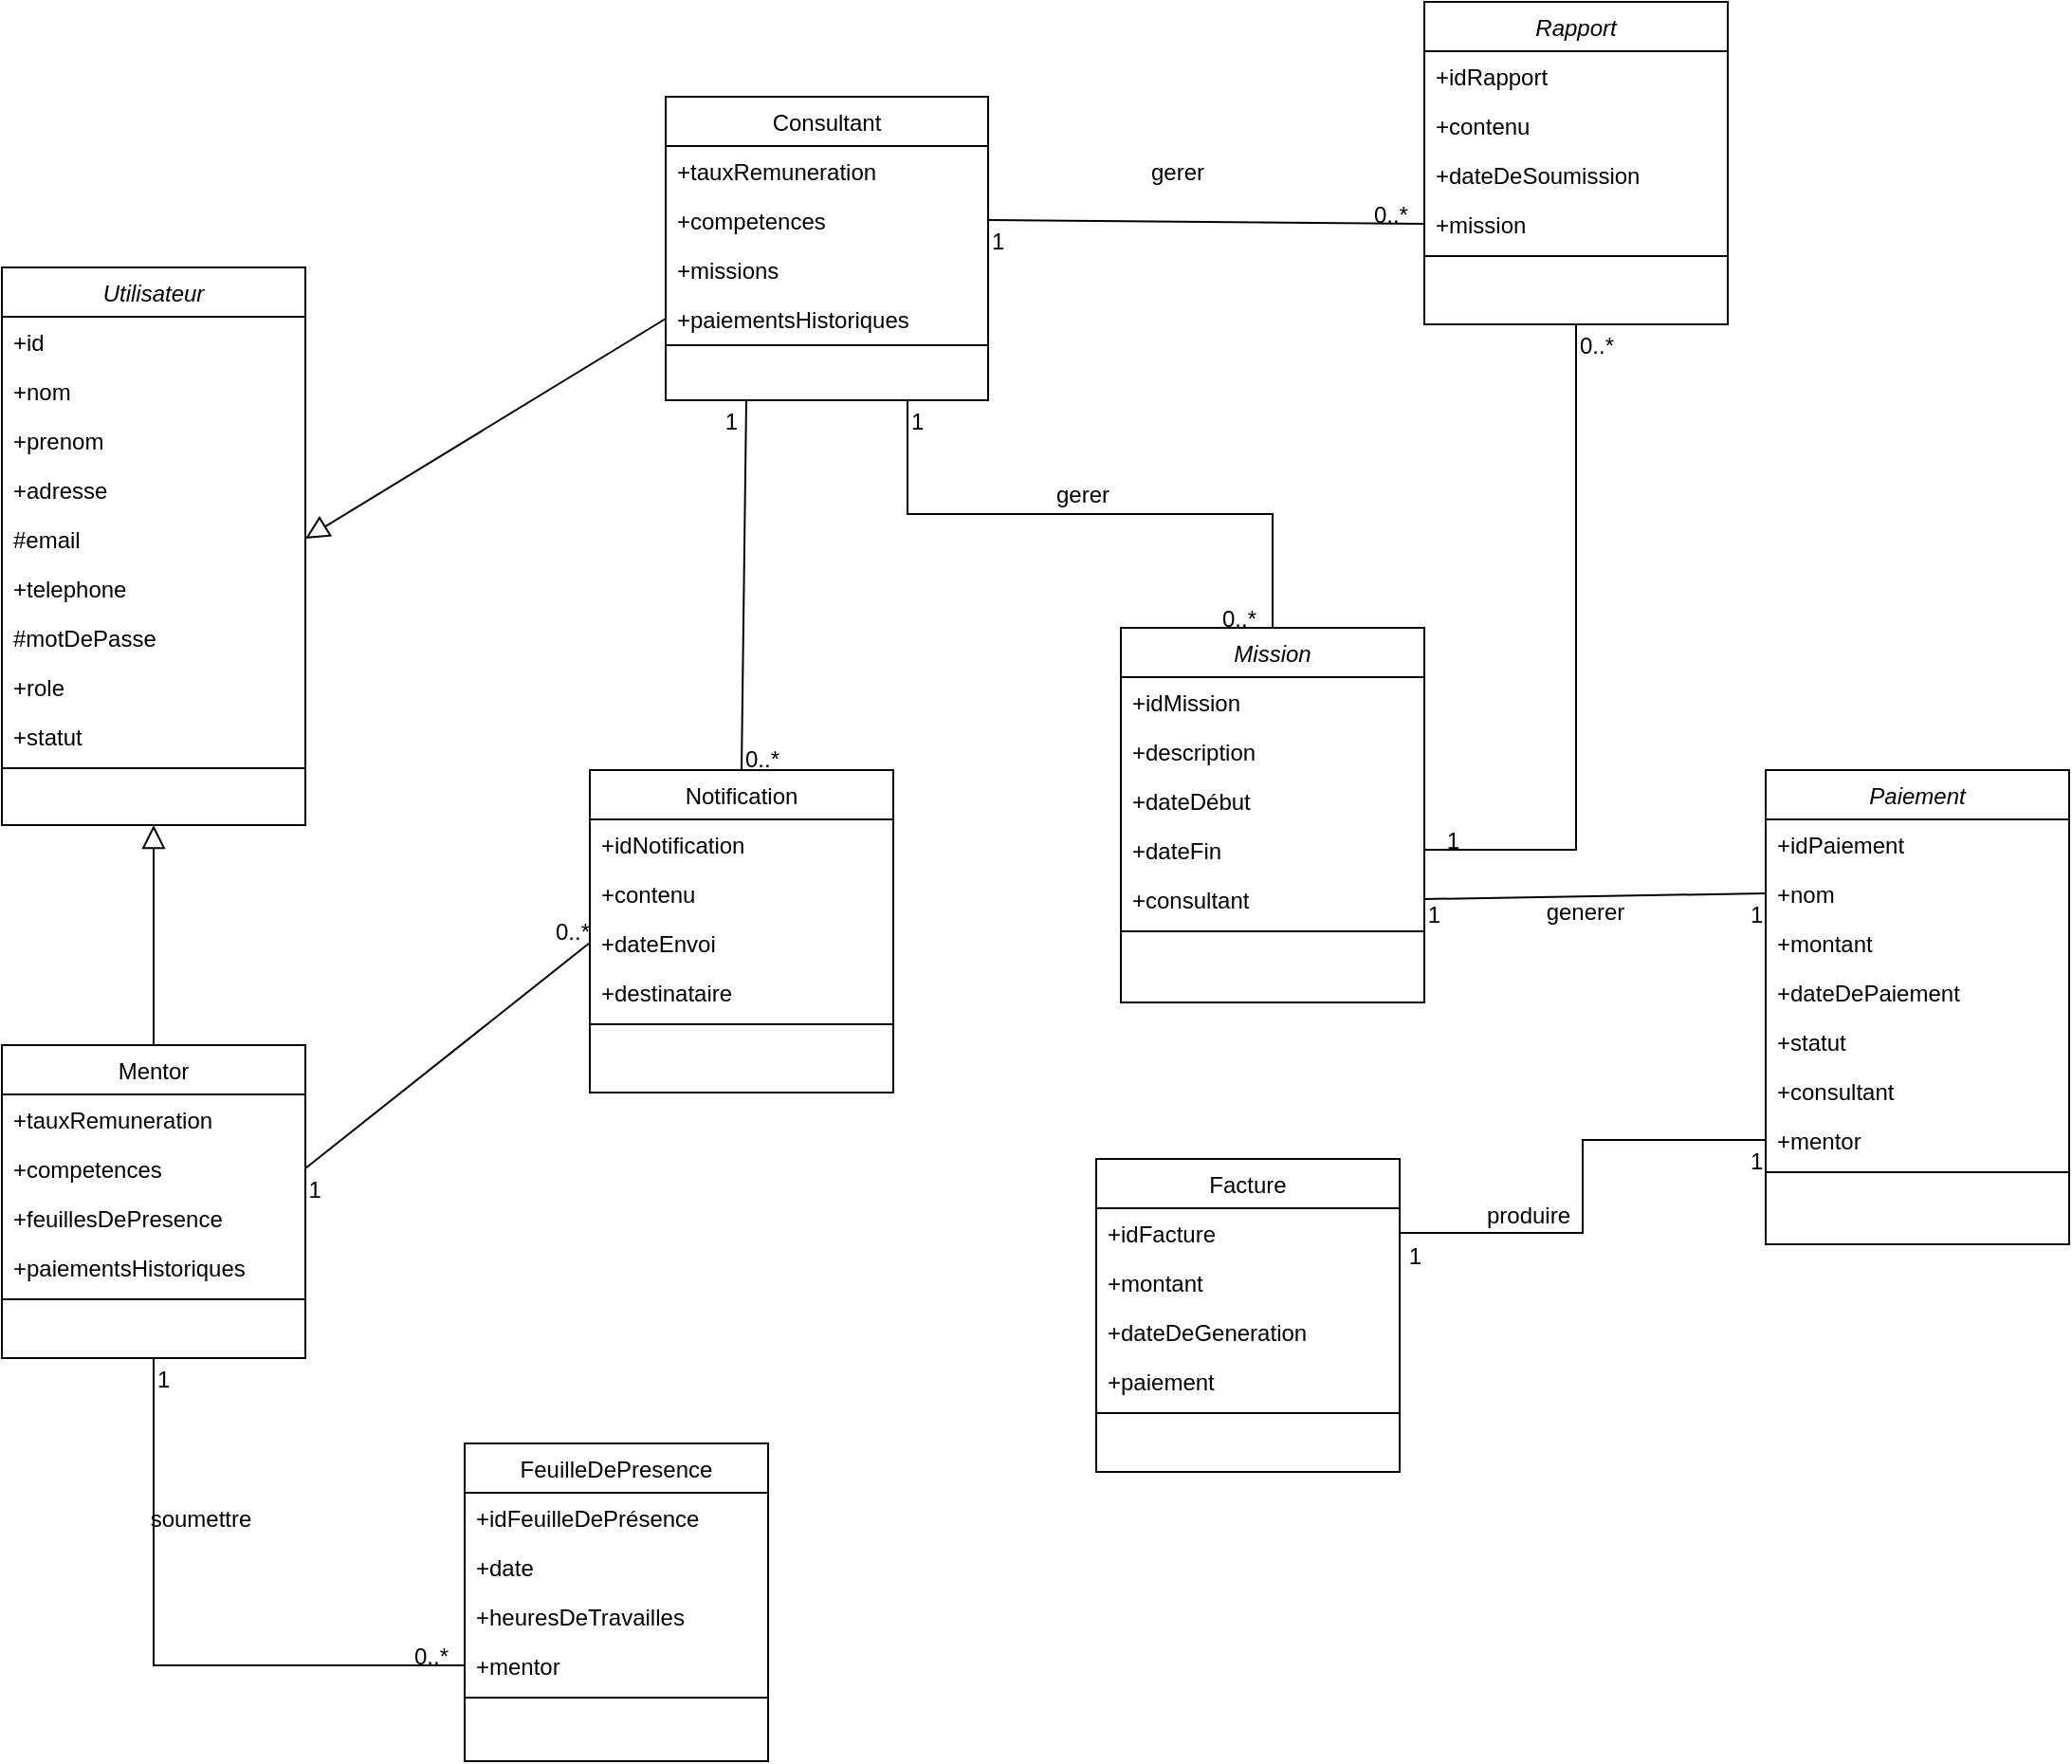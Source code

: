 <mxfile version="26.0.4">
  <diagram name="Page-1" id="Jy4KFuaH3A0uhuI50JyB">
    <mxGraphModel dx="1878" dy="2103" grid="1" gridSize="10" guides="1" tooltips="1" connect="1" arrows="1" fold="1" page="1" pageScale="1" pageWidth="827" pageHeight="1169" math="0" shadow="0">
      <root>
        <mxCell id="0" />
        <mxCell id="1" parent="0" />
        <mxCell id="lzLeFFG510xNiskebCxe-2" value="Utilisateur" style="swimlane;fontStyle=2;align=center;verticalAlign=top;childLayout=stackLayout;horizontal=1;startSize=26;horizontalStack=0;resizeParent=1;resizeLast=0;collapsible=1;marginBottom=0;rounded=0;shadow=0;strokeWidth=1;" vertex="1" parent="1">
          <mxGeometry x="90" y="70" width="160" height="294" as="geometry">
            <mxRectangle x="230" y="140" width="160" height="26" as="alternateBounds" />
          </mxGeometry>
        </mxCell>
        <mxCell id="lzLeFFG510xNiskebCxe-3" value="+id" style="text;align=left;verticalAlign=top;spacingLeft=4;spacingRight=4;overflow=hidden;rotatable=0;points=[[0,0.5],[1,0.5]];portConstraint=eastwest;" vertex="1" parent="lzLeFFG510xNiskebCxe-2">
          <mxGeometry y="26" width="160" height="26" as="geometry" />
        </mxCell>
        <mxCell id="lzLeFFG510xNiskebCxe-4" value="+nom&#xa;" style="text;align=left;verticalAlign=top;spacingLeft=4;spacingRight=4;overflow=hidden;rotatable=0;points=[[0,0.5],[1,0.5]];portConstraint=eastwest;rounded=0;shadow=0;html=0;" vertex="1" parent="lzLeFFG510xNiskebCxe-2">
          <mxGeometry y="52" width="160" height="26" as="geometry" />
        </mxCell>
        <mxCell id="lzLeFFG510xNiskebCxe-5" value="+prenom" style="text;align=left;verticalAlign=top;spacingLeft=4;spacingRight=4;overflow=hidden;rotatable=0;points=[[0,0.5],[1,0.5]];portConstraint=eastwest;rounded=0;shadow=0;html=0;" vertex="1" parent="lzLeFFG510xNiskebCxe-2">
          <mxGeometry y="78" width="160" height="26" as="geometry" />
        </mxCell>
        <mxCell id="lzLeFFG510xNiskebCxe-6" value="+adresse" style="text;align=left;verticalAlign=top;spacingLeft=4;spacingRight=4;overflow=hidden;rotatable=0;points=[[0,0.5],[1,0.5]];portConstraint=eastwest;rounded=0;shadow=0;html=0;" vertex="1" parent="lzLeFFG510xNiskebCxe-2">
          <mxGeometry y="104" width="160" height="26" as="geometry" />
        </mxCell>
        <mxCell id="lzLeFFG510xNiskebCxe-7" value="#email" style="text;align=left;verticalAlign=top;spacingLeft=4;spacingRight=4;overflow=hidden;rotatable=0;points=[[0,0.5],[1,0.5]];portConstraint=eastwest;rounded=0;shadow=0;html=0;" vertex="1" parent="lzLeFFG510xNiskebCxe-2">
          <mxGeometry y="130" width="160" height="26" as="geometry" />
        </mxCell>
        <mxCell id="lzLeFFG510xNiskebCxe-8" value="+telephone" style="text;align=left;verticalAlign=top;spacingLeft=4;spacingRight=4;overflow=hidden;rotatable=0;points=[[0,0.5],[1,0.5]];portConstraint=eastwest;rounded=0;shadow=0;html=0;" vertex="1" parent="lzLeFFG510xNiskebCxe-2">
          <mxGeometry y="156" width="160" height="26" as="geometry" />
        </mxCell>
        <mxCell id="lzLeFFG510xNiskebCxe-9" value="#motDePasse" style="text;align=left;verticalAlign=top;spacingLeft=4;spacingRight=4;overflow=hidden;rotatable=0;points=[[0,0.5],[1,0.5]];portConstraint=eastwest;rounded=0;shadow=0;html=0;" vertex="1" parent="lzLeFFG510xNiskebCxe-2">
          <mxGeometry y="182" width="160" height="26" as="geometry" />
        </mxCell>
        <mxCell id="lzLeFFG510xNiskebCxe-10" value="+role" style="text;align=left;verticalAlign=top;spacingLeft=4;spacingRight=4;overflow=hidden;rotatable=0;points=[[0,0.5],[1,0.5]];portConstraint=eastwest;rounded=0;shadow=0;html=0;" vertex="1" parent="lzLeFFG510xNiskebCxe-2">
          <mxGeometry y="208" width="160" height="26" as="geometry" />
        </mxCell>
        <mxCell id="lzLeFFG510xNiskebCxe-11" value="+statut" style="text;align=left;verticalAlign=top;spacingLeft=4;spacingRight=4;overflow=hidden;rotatable=0;points=[[0,0.5],[1,0.5]];portConstraint=eastwest;rounded=0;shadow=0;html=0;" vertex="1" parent="lzLeFFG510xNiskebCxe-2">
          <mxGeometry y="234" width="160" height="26" as="geometry" />
        </mxCell>
        <mxCell id="lzLeFFG510xNiskebCxe-12" value="" style="line;html=1;strokeWidth=1;align=left;verticalAlign=middle;spacingTop=-1;spacingLeft=3;spacingRight=3;rotatable=0;labelPosition=right;points=[];portConstraint=eastwest;" vertex="1" parent="lzLeFFG510xNiskebCxe-2">
          <mxGeometry y="260" width="160" height="8" as="geometry" />
        </mxCell>
        <mxCell id="lzLeFFG510xNiskebCxe-13" value="Mentor" style="swimlane;fontStyle=0;align=center;verticalAlign=top;childLayout=stackLayout;horizontal=1;startSize=26;horizontalStack=0;resizeParent=1;resizeLast=0;collapsible=1;marginBottom=0;rounded=0;shadow=0;strokeWidth=1;" vertex="1" parent="1">
          <mxGeometry x="90" y="480" width="160" height="165" as="geometry">
            <mxRectangle x="550" y="140" width="160" height="26" as="alternateBounds" />
          </mxGeometry>
        </mxCell>
        <mxCell id="lzLeFFG510xNiskebCxe-14" value="+tauxRemuneration " style="text;align=left;verticalAlign=top;spacingLeft=4;spacingRight=4;overflow=hidden;rotatable=0;points=[[0,0.5],[1,0.5]];portConstraint=eastwest;" vertex="1" parent="lzLeFFG510xNiskebCxe-13">
          <mxGeometry y="26" width="160" height="26" as="geometry" />
        </mxCell>
        <mxCell id="lzLeFFG510xNiskebCxe-15" value="+competences " style="text;align=left;verticalAlign=top;spacingLeft=4;spacingRight=4;overflow=hidden;rotatable=0;points=[[0,0.5],[1,0.5]];portConstraint=eastwest;" vertex="1" parent="lzLeFFG510xNiskebCxe-13">
          <mxGeometry y="52" width="160" height="26" as="geometry" />
        </mxCell>
        <mxCell id="lzLeFFG510xNiskebCxe-16" value="+feuillesDePresence " style="text;align=left;verticalAlign=top;spacingLeft=4;spacingRight=4;overflow=hidden;rotatable=0;points=[[0,0.5],[1,0.5]];portConstraint=eastwest;" vertex="1" parent="lzLeFFG510xNiskebCxe-13">
          <mxGeometry y="78" width="160" height="26" as="geometry" />
        </mxCell>
        <mxCell id="lzLeFFG510xNiskebCxe-17" value="+paiementsHistoriques " style="text;align=left;verticalAlign=top;spacingLeft=4;spacingRight=4;overflow=hidden;rotatable=0;points=[[0,0.5],[1,0.5]];portConstraint=eastwest;" vertex="1" parent="lzLeFFG510xNiskebCxe-13">
          <mxGeometry y="104" width="160" height="26" as="geometry" />
        </mxCell>
        <mxCell id="lzLeFFG510xNiskebCxe-18" value="" style="line;html=1;strokeWidth=1;align=left;verticalAlign=middle;spacingTop=-1;spacingLeft=3;spacingRight=3;rotatable=0;labelPosition=right;points=[];portConstraint=eastwest;" vertex="1" parent="lzLeFFG510xNiskebCxe-13">
          <mxGeometry y="130" width="160" height="8" as="geometry" />
        </mxCell>
        <mxCell id="lzLeFFG510xNiskebCxe-19" value="Paiement" style="swimlane;fontStyle=2;align=center;verticalAlign=top;childLayout=stackLayout;horizontal=1;startSize=26;horizontalStack=0;resizeParent=1;resizeLast=0;collapsible=1;marginBottom=0;rounded=0;shadow=0;strokeWidth=1;" vertex="1" parent="1">
          <mxGeometry x="1020" y="335" width="160" height="250" as="geometry">
            <mxRectangle x="230" y="140" width="160" height="26" as="alternateBounds" />
          </mxGeometry>
        </mxCell>
        <mxCell id="lzLeFFG510xNiskebCxe-20" value="+idPaiement" style="text;align=left;verticalAlign=top;spacingLeft=4;spacingRight=4;overflow=hidden;rotatable=0;points=[[0,0.5],[1,0.5]];portConstraint=eastwest;" vertex="1" parent="lzLeFFG510xNiskebCxe-19">
          <mxGeometry y="26" width="160" height="26" as="geometry" />
        </mxCell>
        <mxCell id="lzLeFFG510xNiskebCxe-21" value="+nom&#xa;" style="text;align=left;verticalAlign=top;spacingLeft=4;spacingRight=4;overflow=hidden;rotatable=0;points=[[0,0.5],[1,0.5]];portConstraint=eastwest;rounded=0;shadow=0;html=0;" vertex="1" parent="lzLeFFG510xNiskebCxe-19">
          <mxGeometry y="52" width="160" height="26" as="geometry" />
        </mxCell>
        <mxCell id="lzLeFFG510xNiskebCxe-22" value="+montant" style="text;align=left;verticalAlign=top;spacingLeft=4;spacingRight=4;overflow=hidden;rotatable=0;points=[[0,0.5],[1,0.5]];portConstraint=eastwest;rounded=0;shadow=0;html=0;" vertex="1" parent="lzLeFFG510xNiskebCxe-19">
          <mxGeometry y="78" width="160" height="26" as="geometry" />
        </mxCell>
        <mxCell id="lzLeFFG510xNiskebCxe-23" value="+dateDePaiement " style="text;align=left;verticalAlign=top;spacingLeft=4;spacingRight=4;overflow=hidden;rotatable=0;points=[[0,0.5],[1,0.5]];portConstraint=eastwest;rounded=0;shadow=0;html=0;" vertex="1" parent="lzLeFFG510xNiskebCxe-19">
          <mxGeometry y="104" width="160" height="26" as="geometry" />
        </mxCell>
        <mxCell id="lzLeFFG510xNiskebCxe-24" value="+statut" style="text;align=left;verticalAlign=top;spacingLeft=4;spacingRight=4;overflow=hidden;rotatable=0;points=[[0,0.5],[1,0.5]];portConstraint=eastwest;rounded=0;shadow=0;html=0;" vertex="1" parent="lzLeFFG510xNiskebCxe-19">
          <mxGeometry y="130" width="160" height="26" as="geometry" />
        </mxCell>
        <mxCell id="lzLeFFG510xNiskebCxe-25" value="+consultant " style="text;align=left;verticalAlign=top;spacingLeft=4;spacingRight=4;overflow=hidden;rotatable=0;points=[[0,0.5],[1,0.5]];portConstraint=eastwest;rounded=0;shadow=0;html=0;" vertex="1" parent="lzLeFFG510xNiskebCxe-19">
          <mxGeometry y="156" width="160" height="26" as="geometry" />
        </mxCell>
        <mxCell id="lzLeFFG510xNiskebCxe-26" value="+mentor" style="text;align=left;verticalAlign=top;spacingLeft=4;spacingRight=4;overflow=hidden;rotatable=0;points=[[0,0.5],[1,0.5]];portConstraint=eastwest;rounded=0;shadow=0;html=0;" vertex="1" parent="lzLeFFG510xNiskebCxe-19">
          <mxGeometry y="182" width="160" height="26" as="geometry" />
        </mxCell>
        <mxCell id="lzLeFFG510xNiskebCxe-27" value="" style="line;html=1;strokeWidth=1;align=left;verticalAlign=middle;spacingTop=-1;spacingLeft=3;spacingRight=3;rotatable=0;labelPosition=right;points=[];portConstraint=eastwest;" vertex="1" parent="lzLeFFG510xNiskebCxe-19">
          <mxGeometry y="208" width="160" height="8" as="geometry" />
        </mxCell>
        <mxCell id="lzLeFFG510xNiskebCxe-28" value="Mission" style="swimlane;fontStyle=2;align=center;verticalAlign=top;childLayout=stackLayout;horizontal=1;startSize=26;horizontalStack=0;resizeParent=1;resizeLast=0;collapsible=1;marginBottom=0;rounded=0;shadow=0;strokeWidth=1;" vertex="1" parent="1">
          <mxGeometry x="680" y="260" width="160" height="197.5" as="geometry">
            <mxRectangle x="230" y="140" width="160" height="26" as="alternateBounds" />
          </mxGeometry>
        </mxCell>
        <mxCell id="lzLeFFG510xNiskebCxe-29" value="+idMission" style="text;align=left;verticalAlign=top;spacingLeft=4;spacingRight=4;overflow=hidden;rotatable=0;points=[[0,0.5],[1,0.5]];portConstraint=eastwest;" vertex="1" parent="lzLeFFG510xNiskebCxe-28">
          <mxGeometry y="26" width="160" height="26" as="geometry" />
        </mxCell>
        <mxCell id="lzLeFFG510xNiskebCxe-30" value="+description" style="text;align=left;verticalAlign=top;spacingLeft=4;spacingRight=4;overflow=hidden;rotatable=0;points=[[0,0.5],[1,0.5]];portConstraint=eastwest;rounded=0;shadow=0;html=0;" vertex="1" parent="lzLeFFG510xNiskebCxe-28">
          <mxGeometry y="52" width="160" height="26" as="geometry" />
        </mxCell>
        <mxCell id="lzLeFFG510xNiskebCxe-31" value="+dateDébut " style="text;align=left;verticalAlign=top;spacingLeft=4;spacingRight=4;overflow=hidden;rotatable=0;points=[[0,0.5],[1,0.5]];portConstraint=eastwest;rounded=0;shadow=0;html=0;" vertex="1" parent="lzLeFFG510xNiskebCxe-28">
          <mxGeometry y="78" width="160" height="26" as="geometry" />
        </mxCell>
        <mxCell id="lzLeFFG510xNiskebCxe-32" value="+dateFin" style="text;align=left;verticalAlign=top;spacingLeft=4;spacingRight=4;overflow=hidden;rotatable=0;points=[[0,0.5],[1,0.5]];portConstraint=eastwest;rounded=0;shadow=0;html=0;" vertex="1" parent="lzLeFFG510xNiskebCxe-28">
          <mxGeometry y="104" width="160" height="26" as="geometry" />
        </mxCell>
        <mxCell id="lzLeFFG510xNiskebCxe-33" value="+consultant " style="text;align=left;verticalAlign=top;spacingLeft=4;spacingRight=4;overflow=hidden;rotatable=0;points=[[0,0.5],[1,0.5]];portConstraint=eastwest;rounded=0;shadow=0;html=0;" vertex="1" parent="lzLeFFG510xNiskebCxe-28">
          <mxGeometry y="130" width="160" height="26" as="geometry" />
        </mxCell>
        <mxCell id="lzLeFFG510xNiskebCxe-34" value="" style="line;html=1;strokeWidth=1;align=left;verticalAlign=middle;spacingTop=-1;spacingLeft=3;spacingRight=3;rotatable=0;labelPosition=right;points=[];portConstraint=eastwest;" vertex="1" parent="lzLeFFG510xNiskebCxe-28">
          <mxGeometry y="156" width="160" height="8" as="geometry" />
        </mxCell>
        <mxCell id="lzLeFFG510xNiskebCxe-35" value="Notification" style="swimlane;fontStyle=0;align=center;verticalAlign=top;childLayout=stackLayout;horizontal=1;startSize=26;horizontalStack=0;resizeParent=1;resizeLast=0;collapsible=1;marginBottom=0;rounded=0;shadow=0;strokeWidth=1;" vertex="1" parent="1">
          <mxGeometry x="400" y="335" width="160" height="170" as="geometry">
            <mxRectangle x="550" y="140" width="160" height="26" as="alternateBounds" />
          </mxGeometry>
        </mxCell>
        <mxCell id="lzLeFFG510xNiskebCxe-36" value="+idNotification" style="text;align=left;verticalAlign=top;spacingLeft=4;spacingRight=4;overflow=hidden;rotatable=0;points=[[0,0.5],[1,0.5]];portConstraint=eastwest;" vertex="1" parent="lzLeFFG510xNiskebCxe-35">
          <mxGeometry y="26" width="160" height="26" as="geometry" />
        </mxCell>
        <mxCell id="lzLeFFG510xNiskebCxe-37" value="+contenu" style="text;align=left;verticalAlign=top;spacingLeft=4;spacingRight=4;overflow=hidden;rotatable=0;points=[[0,0.5],[1,0.5]];portConstraint=eastwest;rounded=0;shadow=0;html=0;" vertex="1" parent="lzLeFFG510xNiskebCxe-35">
          <mxGeometry y="52" width="160" height="26" as="geometry" />
        </mxCell>
        <mxCell id="lzLeFFG510xNiskebCxe-38" value="+dateEnvoi " style="text;align=left;verticalAlign=top;spacingLeft=4;spacingRight=4;overflow=hidden;rotatable=0;points=[[0,0.5],[1,0.5]];portConstraint=eastwest;rounded=0;shadow=0;html=0;" vertex="1" parent="lzLeFFG510xNiskebCxe-35">
          <mxGeometry y="78" width="160" height="26" as="geometry" />
        </mxCell>
        <mxCell id="lzLeFFG510xNiskebCxe-39" value="+destinataire " style="text;align=left;verticalAlign=top;spacingLeft=4;spacingRight=4;overflow=hidden;rotatable=0;points=[[0,0.5],[1,0.5]];portConstraint=eastwest;rounded=0;shadow=0;html=0;" vertex="1" parent="lzLeFFG510xNiskebCxe-35">
          <mxGeometry y="104" width="160" height="26" as="geometry" />
        </mxCell>
        <mxCell id="lzLeFFG510xNiskebCxe-40" value="" style="line;html=1;strokeWidth=1;align=left;verticalAlign=middle;spacingTop=-1;spacingLeft=3;spacingRight=3;rotatable=0;labelPosition=right;points=[];portConstraint=eastwest;" vertex="1" parent="lzLeFFG510xNiskebCxe-35">
          <mxGeometry y="130" width="160" height="8" as="geometry" />
        </mxCell>
        <mxCell id="lzLeFFG510xNiskebCxe-41" value="FeuilleDePresence" style="swimlane;fontStyle=0;align=center;verticalAlign=top;childLayout=stackLayout;horizontal=1;startSize=26;horizontalStack=0;resizeParent=1;resizeLast=0;collapsible=1;marginBottom=0;rounded=0;shadow=0;strokeWidth=1;" vertex="1" parent="1">
          <mxGeometry x="334" y="690" width="160" height="167.5" as="geometry">
            <mxRectangle x="550" y="140" width="160" height="26" as="alternateBounds" />
          </mxGeometry>
        </mxCell>
        <mxCell id="lzLeFFG510xNiskebCxe-42" value="+idFeuilleDePrésence" style="text;align=left;verticalAlign=top;spacingLeft=4;spacingRight=4;overflow=hidden;rotatable=0;points=[[0,0.5],[1,0.5]];portConstraint=eastwest;" vertex="1" parent="lzLeFFG510xNiskebCxe-41">
          <mxGeometry y="26" width="160" height="26" as="geometry" />
        </mxCell>
        <mxCell id="lzLeFFG510xNiskebCxe-43" value="+date" style="text;align=left;verticalAlign=top;spacingLeft=4;spacingRight=4;overflow=hidden;rotatable=0;points=[[0,0.5],[1,0.5]];portConstraint=eastwest;rounded=0;shadow=0;html=0;" vertex="1" parent="lzLeFFG510xNiskebCxe-41">
          <mxGeometry y="52" width="160" height="26" as="geometry" />
        </mxCell>
        <mxCell id="lzLeFFG510xNiskebCxe-44" value="+heuresDeTravailles" style="text;align=left;verticalAlign=top;spacingLeft=4;spacingRight=4;overflow=hidden;rotatable=0;points=[[0,0.5],[1,0.5]];portConstraint=eastwest;rounded=0;shadow=0;html=0;" vertex="1" parent="lzLeFFG510xNiskebCxe-41">
          <mxGeometry y="78" width="160" height="26" as="geometry" />
        </mxCell>
        <mxCell id="lzLeFFG510xNiskebCxe-45" value="+mentor" style="text;align=left;verticalAlign=top;spacingLeft=4;spacingRight=4;overflow=hidden;rotatable=0;points=[[0,0.5],[1,0.5]];portConstraint=eastwest;rounded=0;shadow=0;html=0;" vertex="1" parent="lzLeFFG510xNiskebCxe-41">
          <mxGeometry y="104" width="160" height="26" as="geometry" />
        </mxCell>
        <mxCell id="lzLeFFG510xNiskebCxe-46" value="" style="line;html=1;strokeWidth=1;align=left;verticalAlign=middle;spacingTop=-1;spacingLeft=3;spacingRight=3;rotatable=0;labelPosition=right;points=[];portConstraint=eastwest;" vertex="1" parent="lzLeFFG510xNiskebCxe-41">
          <mxGeometry y="130" width="160" height="8" as="geometry" />
        </mxCell>
        <mxCell id="lzLeFFG510xNiskebCxe-47" value="" style="endArrow=block;endSize=10;endFill=0;shadow=0;strokeWidth=1;rounded=0;elbow=vertical;exitX=0.5;exitY=0;exitDx=0;exitDy=0;entryX=0.5;entryY=1;entryDx=0;entryDy=0;" edge="1" parent="1" source="lzLeFFG510xNiskebCxe-13" target="lzLeFFG510xNiskebCxe-2">
          <mxGeometry width="160" relative="1" as="geometry">
            <mxPoint x="300" y="550" as="sourcePoint" />
            <mxPoint x="300" y="480" as="targetPoint" />
          </mxGeometry>
        </mxCell>
        <mxCell id="lzLeFFG510xNiskebCxe-48" value="" style="endArrow=block;endSize=10;endFill=0;shadow=0;strokeWidth=1;rounded=0;elbow=vertical;entryX=1;entryY=0.5;entryDx=0;entryDy=0;exitX=0;exitY=0.5;exitDx=0;exitDy=0;" edge="1" parent="1" target="lzLeFFG510xNiskebCxe-7" source="lzLeFFG510xNiskebCxe-61">
          <mxGeometry width="160" relative="1" as="geometry">
            <mxPoint x="450" y="249" as="sourcePoint" />
            <mxPoint x="390" y="290" as="targetPoint" />
          </mxGeometry>
        </mxCell>
        <mxCell id="lzLeFFG510xNiskebCxe-49" value="" style="endArrow=none;shadow=0;strokeWidth=1;rounded=0;endFill=0;exitX=0.75;exitY=1;exitDx=0;exitDy=0;entryX=0.5;entryY=0;entryDx=0;entryDy=0;edgeStyle=orthogonalEdgeStyle;" edge="1" parent="1" source="lzLeFFG510xNiskebCxe-57" target="lzLeFFG510xNiskebCxe-28">
          <mxGeometry x="0.5" y="41" relative="1" as="geometry">
            <mxPoint x="630" y="168" as="sourcePoint" />
            <mxPoint x="775" y="140" as="targetPoint" />
            <mxPoint x="-40" y="32" as="offset" />
          </mxGeometry>
        </mxCell>
        <mxCell id="lzLeFFG510xNiskebCxe-50" value="1" style="resizable=0;align=left;verticalAlign=bottom;labelBackgroundColor=none;fontSize=12;" connectable="0" vertex="1" parent="lzLeFFG510xNiskebCxe-49">
          <mxGeometry x="-1" relative="1" as="geometry">
            <mxPoint y="20" as="offset" />
          </mxGeometry>
        </mxCell>
        <mxCell id="lzLeFFG510xNiskebCxe-51" value="0..*" style="resizable=0;align=right;verticalAlign=bottom;labelBackgroundColor=none;fontSize=12;" connectable="0" vertex="1" parent="lzLeFFG510xNiskebCxe-49">
          <mxGeometry x="1" relative="1" as="geometry">
            <mxPoint x="-7" y="4" as="offset" />
          </mxGeometry>
        </mxCell>
        <mxCell id="lzLeFFG510xNiskebCxe-52" value="&lt;font style=&quot;vertical-align: inherit;&quot;&gt;&lt;font style=&quot;vertical-align: inherit;&quot;&gt;&lt;font style=&quot;vertical-align: inherit;&quot;&gt;&lt;font style=&quot;vertical-align: inherit;&quot;&gt;&lt;font style=&quot;vertical-align: inherit;&quot;&gt;&lt;font style=&quot;vertical-align: inherit;&quot;&gt;gerer&lt;/font&gt;&lt;/font&gt;&lt;/font&gt;&lt;/font&gt;&lt;/font&gt;&lt;/font&gt;" style="text;html=1;align=center;verticalAlign=middle;whiteSpace=wrap;rounded=0;" vertex="1" parent="1">
          <mxGeometry x="635" y="180" width="50" height="20" as="geometry" />
        </mxCell>
        <mxCell id="lzLeFFG510xNiskebCxe-57" value="Consultant" style="swimlane;fontStyle=0;align=center;verticalAlign=top;childLayout=stackLayout;horizontal=1;startSize=26;horizontalStack=0;resizeParent=1;resizeLast=0;collapsible=1;marginBottom=0;rounded=0;shadow=0;strokeWidth=1;" vertex="1" parent="1">
          <mxGeometry x="440" y="-20" width="170" height="160" as="geometry">
            <mxRectangle x="550" y="140" width="160" height="26" as="alternateBounds" />
          </mxGeometry>
        </mxCell>
        <mxCell id="lzLeFFG510xNiskebCxe-58" value="+tauxRemuneration " style="text;align=left;verticalAlign=top;spacingLeft=4;spacingRight=4;overflow=hidden;rotatable=0;points=[[0,0.5],[1,0.5]];portConstraint=eastwest;" vertex="1" parent="lzLeFFG510xNiskebCxe-57">
          <mxGeometry y="26" width="170" height="26" as="geometry" />
        </mxCell>
        <mxCell id="lzLeFFG510xNiskebCxe-59" value="+competences " style="text;align=left;verticalAlign=top;spacingLeft=4;spacingRight=4;overflow=hidden;rotatable=0;points=[[0,0.5],[1,0.5]];portConstraint=eastwest;" vertex="1" parent="lzLeFFG510xNiskebCxe-57">
          <mxGeometry y="52" width="170" height="26" as="geometry" />
        </mxCell>
        <mxCell id="lzLeFFG510xNiskebCxe-60" value="+missions " style="text;align=left;verticalAlign=top;spacingLeft=4;spacingRight=4;overflow=hidden;rotatable=0;points=[[0,0.5],[1,0.5]];portConstraint=eastwest;" vertex="1" parent="lzLeFFG510xNiskebCxe-57">
          <mxGeometry y="78" width="170" height="26" as="geometry" />
        </mxCell>
        <mxCell id="lzLeFFG510xNiskebCxe-61" value="+paiementsHistoriques " style="text;align=left;verticalAlign=top;spacingLeft=4;spacingRight=4;overflow=hidden;rotatable=0;points=[[0,0.5],[1,0.5]];portConstraint=eastwest;rounded=0;shadow=0;html=0;" vertex="1" parent="lzLeFFG510xNiskebCxe-57">
          <mxGeometry y="104" width="170" height="26" as="geometry" />
        </mxCell>
        <mxCell id="lzLeFFG510xNiskebCxe-62" value="" style="line;html=1;strokeWidth=1;align=left;verticalAlign=middle;spacingTop=-1;spacingLeft=3;spacingRight=3;rotatable=0;labelPosition=right;points=[];portConstraint=eastwest;" vertex="1" parent="lzLeFFG510xNiskebCxe-57">
          <mxGeometry y="130" width="170" height="2" as="geometry" />
        </mxCell>
        <mxCell id="lzLeFFG510xNiskebCxe-63" value="Rapport" style="swimlane;fontStyle=2;align=center;verticalAlign=top;childLayout=stackLayout;horizontal=1;startSize=26;horizontalStack=0;resizeParent=1;resizeLast=0;collapsible=1;marginBottom=0;rounded=0;shadow=0;strokeWidth=1;" vertex="1" parent="1">
          <mxGeometry x="840" y="-70" width="160" height="170" as="geometry">
            <mxRectangle x="230" y="140" width="160" height="26" as="alternateBounds" />
          </mxGeometry>
        </mxCell>
        <mxCell id="lzLeFFG510xNiskebCxe-64" value="+idRapport" style="text;align=left;verticalAlign=top;spacingLeft=4;spacingRight=4;overflow=hidden;rotatable=0;points=[[0,0.5],[1,0.5]];portConstraint=eastwest;" vertex="1" parent="lzLeFFG510xNiskebCxe-63">
          <mxGeometry y="26" width="160" height="26" as="geometry" />
        </mxCell>
        <mxCell id="lzLeFFG510xNiskebCxe-65" value="+contenu" style="text;align=left;verticalAlign=top;spacingLeft=4;spacingRight=4;overflow=hidden;rotatable=0;points=[[0,0.5],[1,0.5]];portConstraint=eastwest;rounded=0;shadow=0;html=0;" vertex="1" parent="lzLeFFG510xNiskebCxe-63">
          <mxGeometry y="52" width="160" height="26" as="geometry" />
        </mxCell>
        <mxCell id="lzLeFFG510xNiskebCxe-66" value="+dateDeSoumission " style="text;align=left;verticalAlign=top;spacingLeft=4;spacingRight=4;overflow=hidden;rotatable=0;points=[[0,0.5],[1,0.5]];portConstraint=eastwest;rounded=0;shadow=0;html=0;" vertex="1" parent="lzLeFFG510xNiskebCxe-63">
          <mxGeometry y="78" width="160" height="26" as="geometry" />
        </mxCell>
        <mxCell id="lzLeFFG510xNiskebCxe-67" value="+mission" style="text;align=left;verticalAlign=top;spacingLeft=4;spacingRight=4;overflow=hidden;rotatable=0;points=[[0,0.5],[1,0.5]];portConstraint=eastwest;rounded=0;shadow=0;html=0;" vertex="1" parent="lzLeFFG510xNiskebCxe-63">
          <mxGeometry y="104" width="160" height="26" as="geometry" />
        </mxCell>
        <mxCell id="lzLeFFG510xNiskebCxe-68" value="" style="line;html=1;strokeWidth=1;align=left;verticalAlign=middle;spacingTop=-1;spacingLeft=3;spacingRight=3;rotatable=0;labelPosition=right;points=[];portConstraint=eastwest;" vertex="1" parent="lzLeFFG510xNiskebCxe-63">
          <mxGeometry y="130" width="160" height="8" as="geometry" />
        </mxCell>
        <mxCell id="lzLeFFG510xNiskebCxe-69" value="Facture" style="swimlane;fontStyle=0;align=center;verticalAlign=top;childLayout=stackLayout;horizontal=1;startSize=26;horizontalStack=0;resizeParent=1;resizeLast=0;collapsible=1;marginBottom=0;rounded=0;shadow=0;strokeWidth=1;" vertex="1" parent="1">
          <mxGeometry x="667" y="540" width="160" height="165" as="geometry">
            <mxRectangle x="550" y="140" width="160" height="26" as="alternateBounds" />
          </mxGeometry>
        </mxCell>
        <mxCell id="lzLeFFG510xNiskebCxe-70" value="+idFacture" style="text;align=left;verticalAlign=top;spacingLeft=4;spacingRight=4;overflow=hidden;rotatable=0;points=[[0,0.5],[1,0.5]];portConstraint=eastwest;" vertex="1" parent="lzLeFFG510xNiskebCxe-69">
          <mxGeometry y="26" width="160" height="26" as="geometry" />
        </mxCell>
        <mxCell id="lzLeFFG510xNiskebCxe-71" value="+montant" style="text;align=left;verticalAlign=top;spacingLeft=4;spacingRight=4;overflow=hidden;rotatable=0;points=[[0,0.5],[1,0.5]];portConstraint=eastwest;" vertex="1" parent="lzLeFFG510xNiskebCxe-69">
          <mxGeometry y="52" width="160" height="26" as="geometry" />
        </mxCell>
        <mxCell id="lzLeFFG510xNiskebCxe-72" value="+dateDeGeneration " style="text;align=left;verticalAlign=top;spacingLeft=4;spacingRight=4;overflow=hidden;rotatable=0;points=[[0,0.5],[1,0.5]];portConstraint=eastwest;" vertex="1" parent="lzLeFFG510xNiskebCxe-69">
          <mxGeometry y="78" width="160" height="26" as="geometry" />
        </mxCell>
        <mxCell id="lzLeFFG510xNiskebCxe-73" value="+paiement " style="text;align=left;verticalAlign=top;spacingLeft=4;spacingRight=4;overflow=hidden;rotatable=0;points=[[0,0.5],[1,0.5]];portConstraint=eastwest;" vertex="1" parent="lzLeFFG510xNiskebCxe-69">
          <mxGeometry y="104" width="160" height="26" as="geometry" />
        </mxCell>
        <mxCell id="lzLeFFG510xNiskebCxe-74" value="" style="line;html=1;strokeWidth=1;align=left;verticalAlign=middle;spacingTop=-1;spacingLeft=3;spacingRight=3;rotatable=0;labelPosition=right;points=[];portConstraint=eastwest;" vertex="1" parent="lzLeFFG510xNiskebCxe-69">
          <mxGeometry y="130" width="160" height="8" as="geometry" />
        </mxCell>
        <mxCell id="lzLeFFG510xNiskebCxe-79" value="" style="endArrow=none;shadow=0;strokeWidth=1;rounded=0;endFill=0;exitX=0.5;exitY=1;exitDx=0;exitDy=0;entryX=0;entryY=0.5;entryDx=0;entryDy=0;edgeStyle=orthogonalEdgeStyle;" edge="1" parent="1" source="lzLeFFG510xNiskebCxe-13" target="lzLeFFG510xNiskebCxe-45">
          <mxGeometry x="0.5" y="41" relative="1" as="geometry">
            <mxPoint x="99.5" y="748.5" as="sourcePoint" />
            <mxPoint x="249.5" y="827.5" as="targetPoint" />
            <mxPoint x="-40" y="32" as="offset" />
          </mxGeometry>
        </mxCell>
        <mxCell id="lzLeFFG510xNiskebCxe-80" value="1" style="resizable=0;align=left;verticalAlign=bottom;labelBackgroundColor=none;fontSize=12;" connectable="0" vertex="1" parent="lzLeFFG510xNiskebCxe-79">
          <mxGeometry x="-1" relative="1" as="geometry">
            <mxPoint y="20" as="offset" />
          </mxGeometry>
        </mxCell>
        <mxCell id="lzLeFFG510xNiskebCxe-81" value="0..*" style="resizable=0;align=right;verticalAlign=bottom;labelBackgroundColor=none;fontSize=12;" connectable="0" vertex="1" parent="lzLeFFG510xNiskebCxe-79">
          <mxGeometry x="1" relative="1" as="geometry">
            <mxPoint x="-7" y="4" as="offset" />
          </mxGeometry>
        </mxCell>
        <mxCell id="lzLeFFG510xNiskebCxe-82" value="&lt;font style=&quot;vertical-align: inherit;&quot;&gt;&lt;font style=&quot;vertical-align: inherit;&quot;&gt;&lt;font style=&quot;vertical-align: inherit;&quot;&gt;&lt;font style=&quot;vertical-align: inherit;&quot;&gt;&lt;font style=&quot;vertical-align: inherit;&quot;&gt;&lt;font style=&quot;vertical-align: inherit;&quot;&gt;&lt;font style=&quot;vertical-align: inherit;&quot;&gt;&lt;font style=&quot;vertical-align: inherit;&quot;&gt;&lt;font style=&quot;vertical-align: inherit;&quot;&gt;&lt;font style=&quot;vertical-align: inherit;&quot;&gt;soumettre&lt;/font&gt;&lt;/font&gt;&lt;/font&gt;&lt;/font&gt;&lt;/font&gt;&lt;/font&gt;&lt;/font&gt;&lt;/font&gt;&lt;/font&gt;&lt;/font&gt;" style="text;html=1;align=center;verticalAlign=middle;whiteSpace=wrap;rounded=0;" vertex="1" parent="1">
          <mxGeometry x="170" y="720" width="50" height="20" as="geometry" />
        </mxCell>
        <mxCell id="lzLeFFG510xNiskebCxe-83" value="" style="endArrow=none;shadow=0;strokeWidth=1;rounded=0;endFill=0;exitX=0.5;exitY=1;exitDx=0;exitDy=0;entryX=1;entryY=0.5;entryDx=0;entryDy=0;edgeStyle=orthogonalEdgeStyle;" edge="1" parent="1" source="lzLeFFG510xNiskebCxe-63" target="lzLeFFG510xNiskebCxe-32">
          <mxGeometry x="0.5" y="41" relative="1" as="geometry">
            <mxPoint x="870" y="188.5" as="sourcePoint" />
            <mxPoint x="1020" y="267.5" as="targetPoint" />
            <mxPoint x="-40" y="32" as="offset" />
          </mxGeometry>
        </mxCell>
        <mxCell id="lzLeFFG510xNiskebCxe-84" value="0..*" style="resizable=0;align=left;verticalAlign=bottom;labelBackgroundColor=none;fontSize=12;" connectable="0" vertex="1" parent="lzLeFFG510xNiskebCxe-83">
          <mxGeometry x="-1" relative="1" as="geometry">
            <mxPoint y="20" as="offset" />
          </mxGeometry>
        </mxCell>
        <mxCell id="lzLeFFG510xNiskebCxe-85" value="1" style="resizable=0;align=right;verticalAlign=bottom;labelBackgroundColor=none;fontSize=12;" connectable="0" vertex="1" parent="lzLeFFG510xNiskebCxe-83">
          <mxGeometry x="1" relative="1" as="geometry">
            <mxPoint x="20" y="4" as="offset" />
          </mxGeometry>
        </mxCell>
        <mxCell id="lzLeFFG510xNiskebCxe-89" value="" style="endArrow=none;shadow=0;strokeWidth=1;rounded=0;endFill=0;exitX=1;exitY=0.5;exitDx=0;exitDy=0;entryX=0;entryY=0.5;entryDx=0;entryDy=0;" edge="1" parent="1" source="lzLeFFG510xNiskebCxe-59" target="lzLeFFG510xNiskebCxe-67">
          <mxGeometry x="0.5" y="41" relative="1" as="geometry">
            <mxPoint x="640" y="38.5" as="sourcePoint" />
            <mxPoint x="790" y="117.5" as="targetPoint" />
            <mxPoint x="-40" y="32" as="offset" />
          </mxGeometry>
        </mxCell>
        <mxCell id="lzLeFFG510xNiskebCxe-90" value="1" style="resizable=0;align=left;verticalAlign=bottom;labelBackgroundColor=none;fontSize=12;" connectable="0" vertex="1" parent="lzLeFFG510xNiskebCxe-89">
          <mxGeometry x="-1" relative="1" as="geometry">
            <mxPoint y="20" as="offset" />
          </mxGeometry>
        </mxCell>
        <mxCell id="lzLeFFG510xNiskebCxe-91" value="0..*" style="resizable=0;align=right;verticalAlign=bottom;labelBackgroundColor=none;fontSize=12;" connectable="0" vertex="1" parent="lzLeFFG510xNiskebCxe-89">
          <mxGeometry x="1" relative="1" as="geometry">
            <mxPoint x="-7" y="4" as="offset" />
          </mxGeometry>
        </mxCell>
        <mxCell id="lzLeFFG510xNiskebCxe-92" value="&lt;font style=&quot;vertical-align: inherit;&quot;&gt;&lt;font style=&quot;vertical-align: inherit;&quot;&gt;&lt;font style=&quot;vertical-align: inherit;&quot;&gt;&lt;font style=&quot;vertical-align: inherit;&quot;&gt;&lt;font style=&quot;vertical-align: inherit;&quot;&gt;&lt;font style=&quot;vertical-align: inherit;&quot;&gt;gerer&lt;/font&gt;&lt;/font&gt;&lt;/font&gt;&lt;/font&gt;&lt;/font&gt;&lt;/font&gt;" style="text;html=1;align=center;verticalAlign=middle;whiteSpace=wrap;rounded=0;" vertex="1" parent="1">
          <mxGeometry x="685" y="10" width="50" height="20" as="geometry" />
        </mxCell>
        <mxCell id="lzLeFFG510xNiskebCxe-93" value="" style="endArrow=none;shadow=0;strokeWidth=1;rounded=0;endFill=0;exitX=0;exitY=0.5;exitDx=0;exitDy=0;entryX=1;entryY=0.5;entryDx=0;entryDy=0;" edge="1" parent="1" source="lzLeFFG510xNiskebCxe-21" target="lzLeFFG510xNiskebCxe-33">
          <mxGeometry x="0.5" y="41" relative="1" as="geometry">
            <mxPoint x="450" y="280" as="sourcePoint" />
            <mxPoint x="642" y="400" as="targetPoint" />
            <mxPoint x="-40" y="32" as="offset" />
          </mxGeometry>
        </mxCell>
        <mxCell id="lzLeFFG510xNiskebCxe-94" value="1" style="resizable=0;align=left;verticalAlign=bottom;labelBackgroundColor=none;fontSize=12;" connectable="0" vertex="1" parent="lzLeFFG510xNiskebCxe-93">
          <mxGeometry x="-1" relative="1" as="geometry">
            <mxPoint x="-10" y="20" as="offset" />
          </mxGeometry>
        </mxCell>
        <mxCell id="lzLeFFG510xNiskebCxe-95" value="1" style="resizable=0;align=right;verticalAlign=bottom;labelBackgroundColor=none;fontSize=12;" connectable="0" vertex="1" parent="lzLeFFG510xNiskebCxe-93">
          <mxGeometry x="1" relative="1" as="geometry">
            <mxPoint x="10" y="17" as="offset" />
          </mxGeometry>
        </mxCell>
        <mxCell id="lzLeFFG510xNiskebCxe-96" value="&lt;font style=&quot;vertical-align: inherit;&quot;&gt;&lt;font style=&quot;vertical-align: inherit;&quot;&gt;&lt;font style=&quot;vertical-align: inherit;&quot;&gt;&lt;font style=&quot;vertical-align: inherit;&quot;&gt;&lt;font style=&quot;vertical-align: inherit;&quot;&gt;&lt;font style=&quot;vertical-align: inherit;&quot;&gt;&lt;font style=&quot;vertical-align: inherit;&quot;&gt;&lt;font style=&quot;vertical-align: inherit;&quot;&gt;generer&lt;/font&gt;&lt;/font&gt;&lt;/font&gt;&lt;/font&gt;&lt;/font&gt;&lt;/font&gt;&lt;/font&gt;&lt;/font&gt;" style="text;html=1;align=center;verticalAlign=middle;whiteSpace=wrap;rounded=0;" vertex="1" parent="1">
          <mxGeometry x="900" y="400" width="50" height="20" as="geometry" />
        </mxCell>
        <mxCell id="lzLeFFG510xNiskebCxe-97" value="&lt;font style=&quot;vertical-align: inherit;&quot;&gt;&lt;font style=&quot;vertical-align: inherit;&quot;&gt;&lt;font style=&quot;vertical-align: inherit;&quot;&gt;&lt;font style=&quot;vertical-align: inherit;&quot;&gt;&lt;font style=&quot;vertical-align: inherit;&quot;&gt;&lt;font style=&quot;vertical-align: inherit;&quot;&gt;&lt;font style=&quot;vertical-align: inherit;&quot;&gt;&lt;font style=&quot;vertical-align: inherit;&quot;&gt;&lt;font style=&quot;vertical-align: inherit;&quot;&gt;&lt;font style=&quot;vertical-align: inherit;&quot;&gt;produire&lt;/font&gt;&lt;/font&gt;&lt;/font&gt;&lt;/font&gt;&lt;/font&gt;&lt;/font&gt;&lt;/font&gt;&lt;/font&gt;&lt;/font&gt;&lt;/font&gt;" style="text;html=1;align=center;verticalAlign=middle;whiteSpace=wrap;rounded=0;" vertex="1" parent="1">
          <mxGeometry x="870" y="560" width="50" height="20" as="geometry" />
        </mxCell>
        <mxCell id="lzLeFFG510xNiskebCxe-98" value="" style="endArrow=none;shadow=0;strokeWidth=1;rounded=0;endFill=0;exitX=0;exitY=0.5;exitDx=0;exitDy=0;entryX=1;entryY=0.5;entryDx=0;entryDy=0;edgeStyle=orthogonalEdgeStyle;" edge="1" parent="1" source="lzLeFFG510xNiskebCxe-26" target="lzLeFFG510xNiskebCxe-70">
          <mxGeometry x="0.5" y="41" relative="1" as="geometry">
            <mxPoint x="520" y="515" as="sourcePoint" />
            <mxPoint x="706" y="517" as="targetPoint" />
            <mxPoint x="-40" y="32" as="offset" />
          </mxGeometry>
        </mxCell>
        <mxCell id="lzLeFFG510xNiskebCxe-99" value="1" style="resizable=0;align=left;verticalAlign=bottom;labelBackgroundColor=none;fontSize=12;" connectable="0" vertex="1" parent="lzLeFFG510xNiskebCxe-98">
          <mxGeometry x="-1" relative="1" as="geometry">
            <mxPoint x="-10" y="20" as="offset" />
          </mxGeometry>
        </mxCell>
        <mxCell id="lzLeFFG510xNiskebCxe-100" value="1" style="resizable=0;align=right;verticalAlign=bottom;labelBackgroundColor=none;fontSize=12;" connectable="0" vertex="1" parent="lzLeFFG510xNiskebCxe-98">
          <mxGeometry x="1" relative="1" as="geometry">
            <mxPoint x="13" y="21" as="offset" />
          </mxGeometry>
        </mxCell>
        <mxCell id="lzLeFFG510xNiskebCxe-101" value="" style="endArrow=none;shadow=0;strokeWidth=1;rounded=0;endFill=0;exitX=0.5;exitY=0;exitDx=0;exitDy=0;entryX=0.25;entryY=1;entryDx=0;entryDy=0;" edge="1" parent="1" source="lzLeFFG510xNiskebCxe-35" target="lzLeFFG510xNiskebCxe-57">
          <mxGeometry x="0.5" y="41" relative="1" as="geometry">
            <mxPoint x="360" y="-105" as="sourcePoint" />
            <mxPoint x="590" y="-103" as="targetPoint" />
            <mxPoint x="-40" y="32" as="offset" />
          </mxGeometry>
        </mxCell>
        <mxCell id="lzLeFFG510xNiskebCxe-102" value="0..*" style="resizable=0;align=left;verticalAlign=bottom;labelBackgroundColor=none;fontSize=12;" connectable="0" vertex="1" parent="lzLeFFG510xNiskebCxe-101">
          <mxGeometry x="-1" relative="1" as="geometry">
            <mxPoint y="3" as="offset" />
          </mxGeometry>
        </mxCell>
        <mxCell id="lzLeFFG510xNiskebCxe-103" value="1" style="resizable=0;align=right;verticalAlign=bottom;labelBackgroundColor=none;fontSize=12;" connectable="0" vertex="1" parent="lzLeFFG510xNiskebCxe-101">
          <mxGeometry x="1" relative="1" as="geometry">
            <mxPoint x="-3" y="20" as="offset" />
          </mxGeometry>
        </mxCell>
        <mxCell id="lzLeFFG510xNiskebCxe-108" value="" style="endArrow=none;shadow=0;strokeWidth=1;rounded=0;endFill=0;exitX=0;exitY=0.5;exitDx=0;exitDy=0;entryX=1;entryY=0.5;entryDx=0;entryDy=0;" edge="1" parent="1" source="lzLeFFG510xNiskebCxe-38" target="lzLeFFG510xNiskebCxe-15">
          <mxGeometry x="0.5" y="41" relative="1" as="geometry">
            <mxPoint x="331" y="517.5" as="sourcePoint" />
            <mxPoint x="334" y="322.5" as="targetPoint" />
            <mxPoint x="-40" y="32" as="offset" />
          </mxGeometry>
        </mxCell>
        <mxCell id="lzLeFFG510xNiskebCxe-109" value="0..*" style="resizable=0;align=left;verticalAlign=bottom;labelBackgroundColor=none;fontSize=12;" connectable="0" vertex="1" parent="lzLeFFG510xNiskebCxe-108">
          <mxGeometry x="-1" relative="1" as="geometry">
            <mxPoint x="-20" y="3" as="offset" />
          </mxGeometry>
        </mxCell>
        <mxCell id="lzLeFFG510xNiskebCxe-110" value="1" style="resizable=0;align=right;verticalAlign=bottom;labelBackgroundColor=none;fontSize=12;" connectable="0" vertex="1" parent="lzLeFFG510xNiskebCxe-108">
          <mxGeometry x="1" relative="1" as="geometry">
            <mxPoint x="10" y="20" as="offset" />
          </mxGeometry>
        </mxCell>
      </root>
    </mxGraphModel>
  </diagram>
</mxfile>
